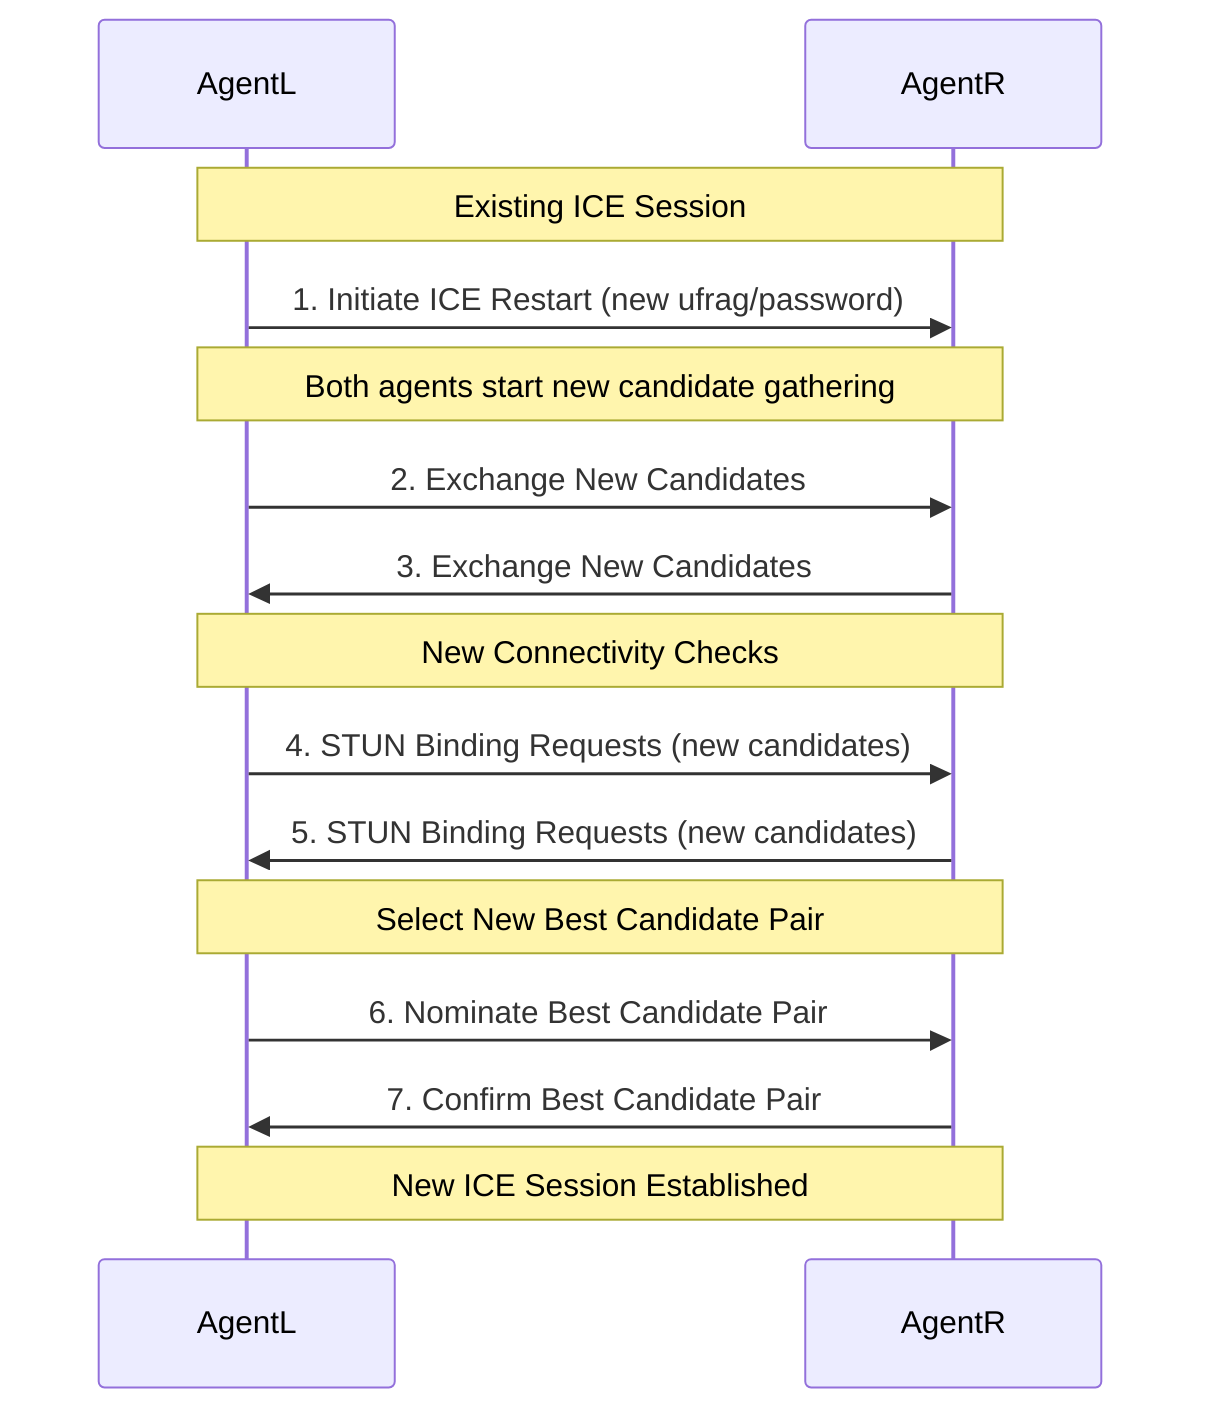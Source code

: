 sequenceDiagram
    participant AgentL
    participant AgentR

    Note over AgentL,AgentR: Existing ICE Session

    AgentL->>AgentR: 1. Initiate ICE Restart (new ufrag/password)
    Note over AgentL,AgentR: Both agents start new candidate gathering

    AgentL->>AgentR: 2. Exchange New Candidates
    AgentR->>AgentL: 3. Exchange New Candidates

    Note over AgentL,AgentR: New Connectivity Checks

    AgentL->>AgentR: 4. STUN Binding Requests (new candidates)
    AgentR->>AgentL: 5. STUN Binding Requests (new candidates)

    Note over AgentL,AgentR: Select New Best Candidate Pair

    AgentL->>AgentR: 6. Nominate Best Candidate Pair
    AgentR->>AgentL: 7. Confirm Best Candidate Pair

    Note over AgentL,AgentR: New ICE Session Established